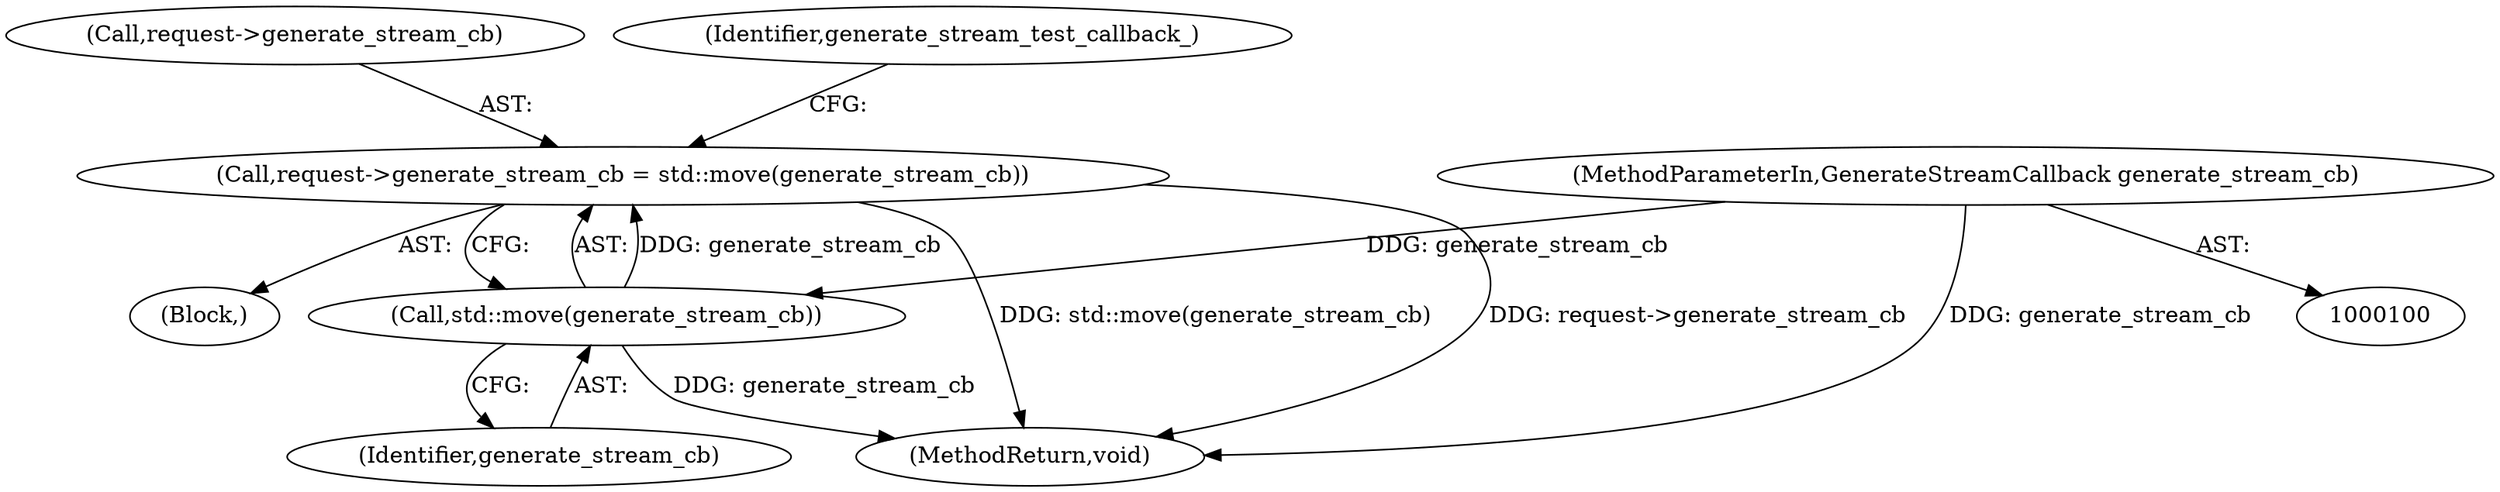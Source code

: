 digraph "0_Chrome_971548cdca2d4c0a6fedd3db0c94372c2a27eac3_13@API" {
"1000134" [label="(Call,request->generate_stream_cb = std::move(generate_stream_cb))"];
"1000138" [label="(Call,std::move(generate_stream_cb))"];
"1000108" [label="(MethodParameterIn,GenerateStreamCallback generate_stream_cb)"];
"1000135" [label="(Call,request->generate_stream_cb)"];
"1000134" [label="(Call,request->generate_stream_cb = std::move(generate_stream_cb))"];
"1000141" [label="(Identifier,generate_stream_test_callback_)"];
"1000138" [label="(Call,std::move(generate_stream_cb))"];
"1000111" [label="(Block,)"];
"1000108" [label="(MethodParameterIn,GenerateStreamCallback generate_stream_cb)"];
"1000158" [label="(MethodReturn,void)"];
"1000139" [label="(Identifier,generate_stream_cb)"];
"1000134" -> "1000111"  [label="AST: "];
"1000134" -> "1000138"  [label="CFG: "];
"1000135" -> "1000134"  [label="AST: "];
"1000138" -> "1000134"  [label="AST: "];
"1000141" -> "1000134"  [label="CFG: "];
"1000134" -> "1000158"  [label="DDG: request->generate_stream_cb"];
"1000134" -> "1000158"  [label="DDG: std::move(generate_stream_cb)"];
"1000138" -> "1000134"  [label="DDG: generate_stream_cb"];
"1000138" -> "1000139"  [label="CFG: "];
"1000139" -> "1000138"  [label="AST: "];
"1000138" -> "1000158"  [label="DDG: generate_stream_cb"];
"1000108" -> "1000138"  [label="DDG: generate_stream_cb"];
"1000108" -> "1000100"  [label="AST: "];
"1000108" -> "1000158"  [label="DDG: generate_stream_cb"];
}
